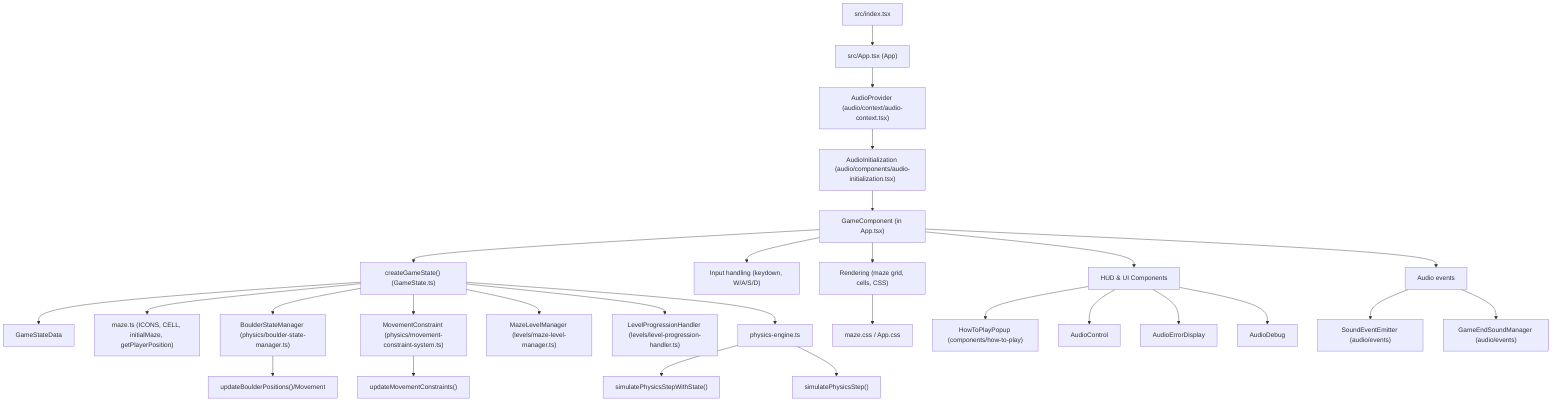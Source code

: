 graph TD
  A["src/index.tsx"] --> B["src/App.tsx (App)"]
  B --> C["AudioProvider (audio/context/audio-context.tsx)"]
  C --> D["AudioInitialization (audio/components/audio-initialization.tsx)"]
  D --> E["GameComponent (in App.tsx)"]
  E --> F["createGameState() (GameState.ts)"]
  F --> F1["GameStateData"]
  F --> O["maze.ts (ICONS, CELL, initialMaze, getPlayerPosition)"]
  F --> K["BoulderStateManager (physics/boulder-state-manager.ts)"]
  F --> L["MovementConstraint (physics/movement-constraint-system.ts)"]
  F --> M["MazeLevelManager (levels/maze-level-manager.ts)"]
  F --> N["LevelProgressionHandler (levels/level-progression-handler.ts)"]
  E --> H["Input handling (keydown, W/A/S/D)"]
  E --> I["Rendering (maze grid, cells, CSS)"]
  I --> I1["maze.css / App.css"]
  E --> J["HUD & UI Components"]
  J --> J1["HowToPlayPopup (components/how-to-play)"]
  J --> J2["AudioControl"]
  J --> J3["AudioErrorDisplay"]
  J --> J4["AudioDebug"]
  E --> P["Audio events"]
  P --> Q["SoundEventEmitter (audio/events)"]
  P --> R["GameEndSoundManager (audio/events)"]
  F --> S["physics-engine.ts"]
  S --> S1["simulatePhysicsStepWithState()"]
  S --> S2["simulatePhysicsStep()"]
  K --> K1["updateBoulderPositions()/Movement"]
  L --> L1["updateMovementConstraints()"]